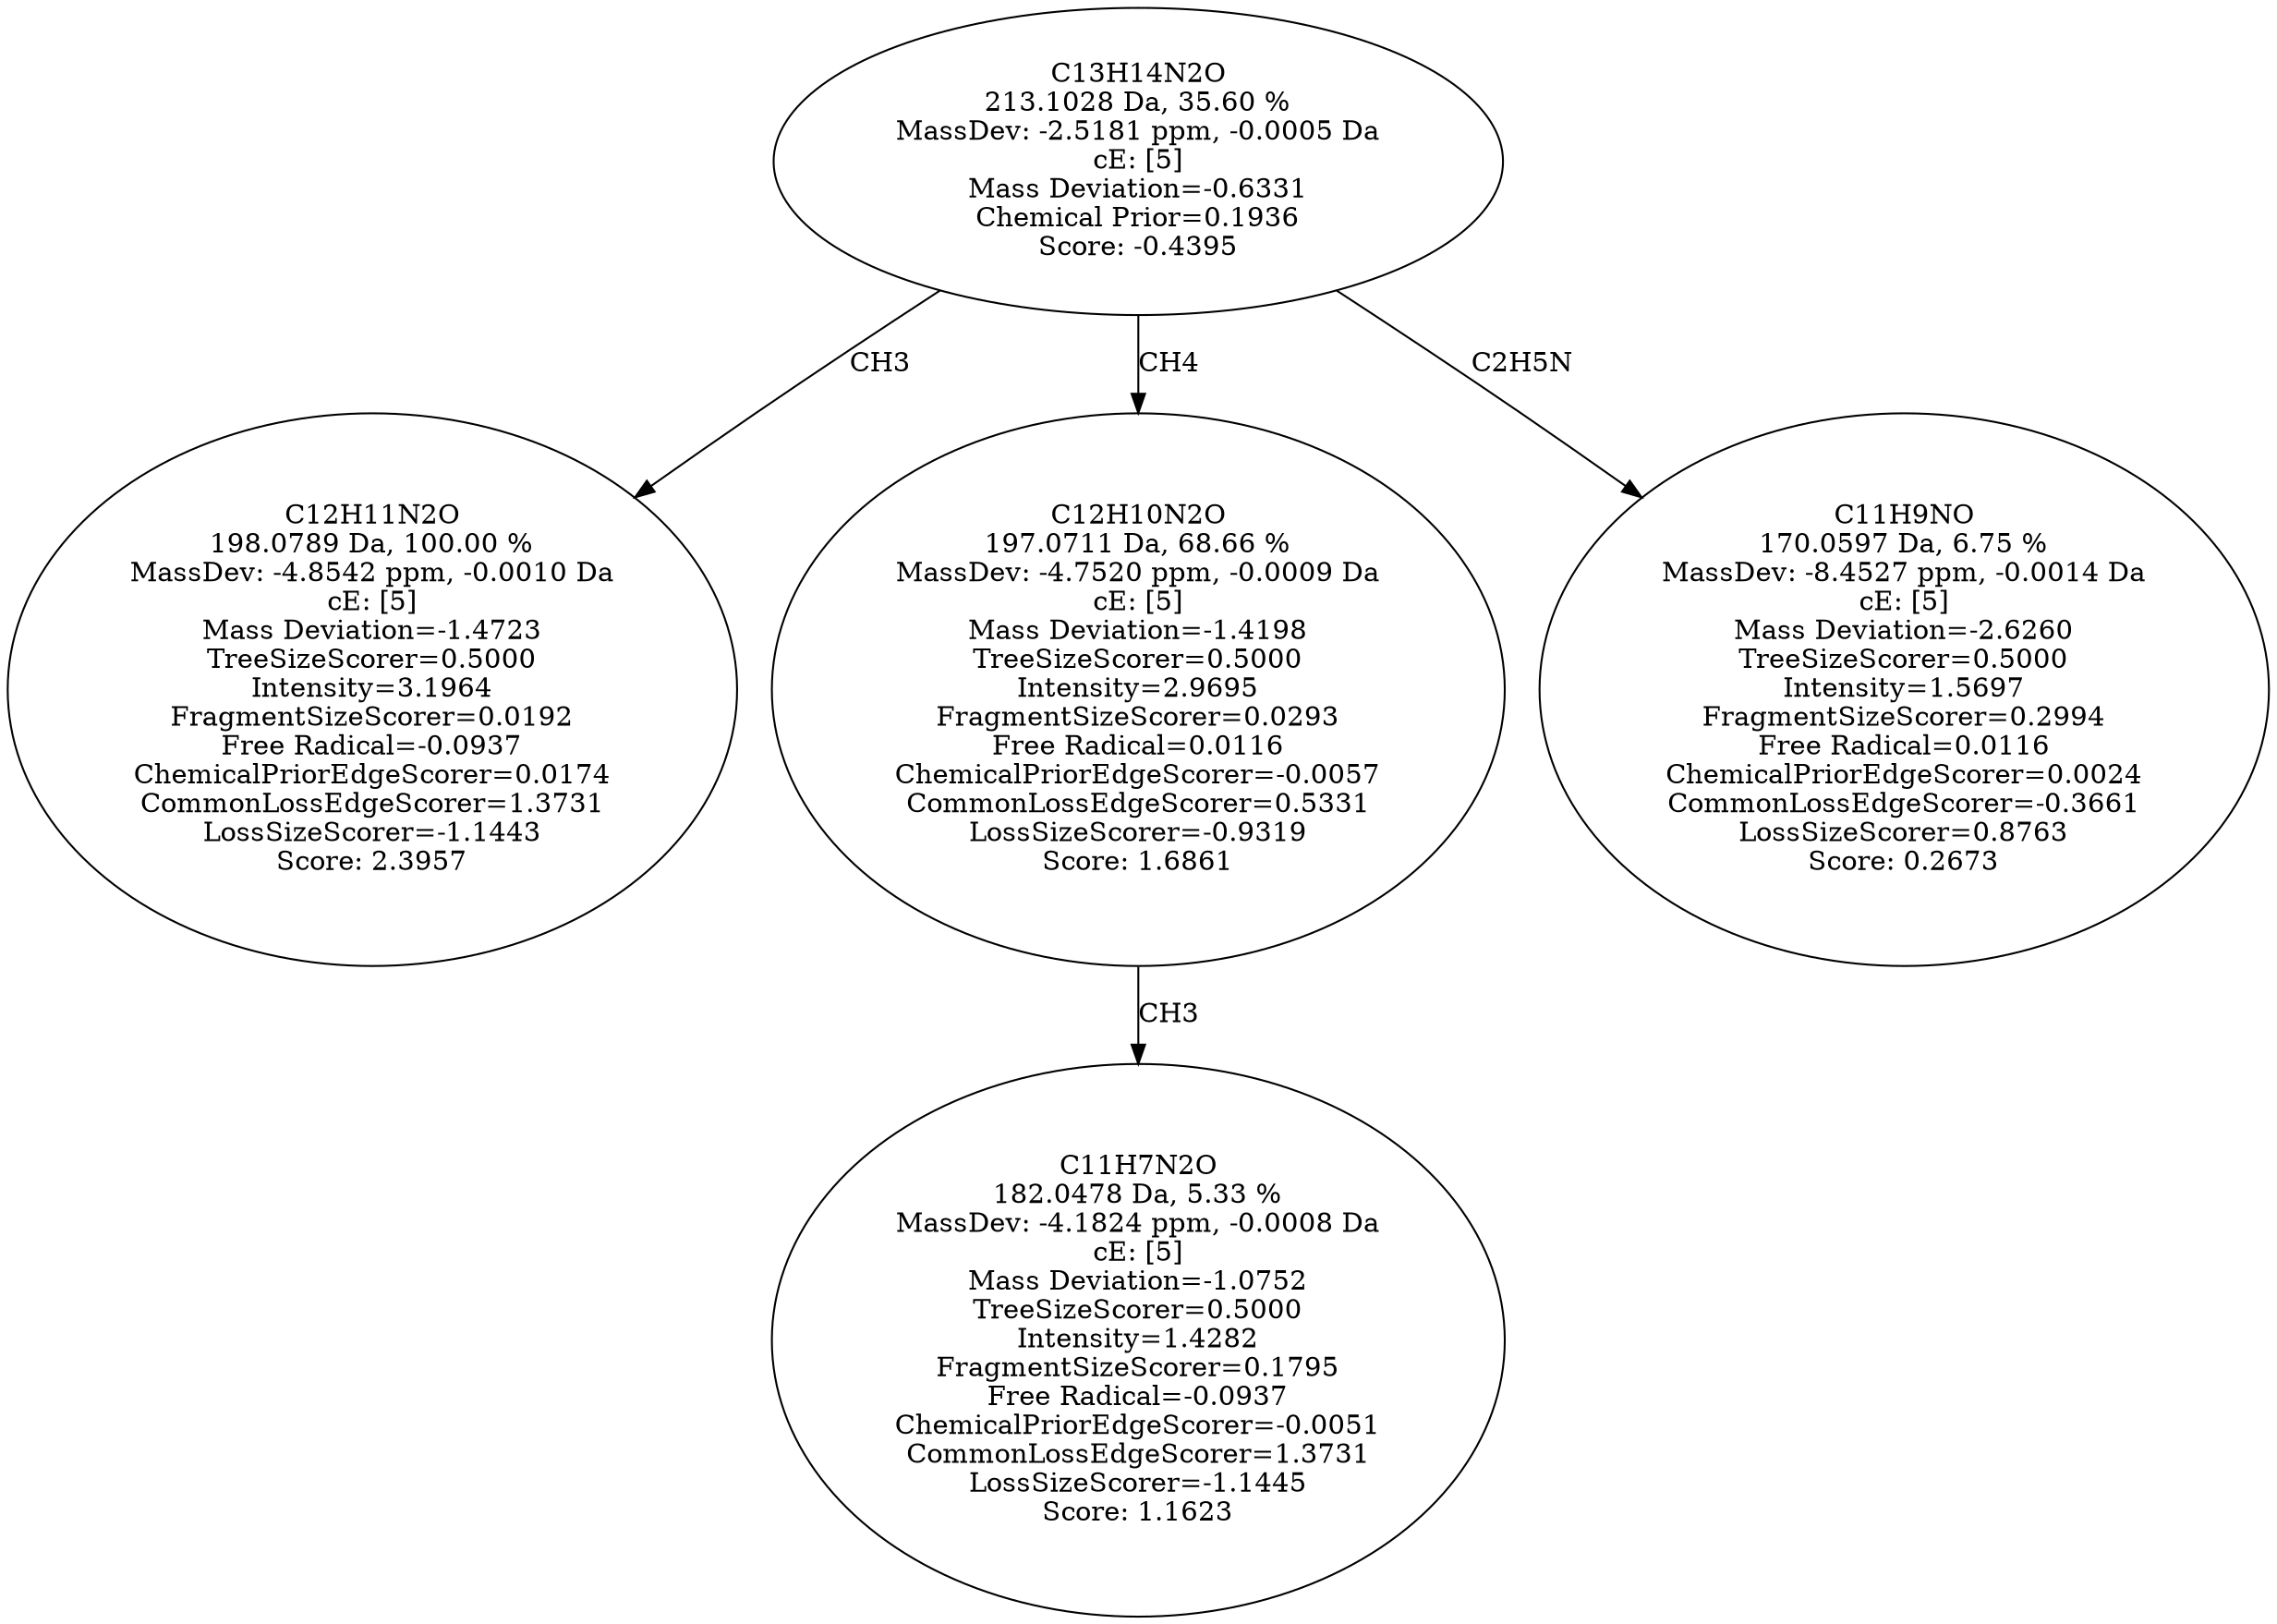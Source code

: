 strict digraph {
v1 [label="C12H11N2O\n198.0789 Da, 100.00 %\nMassDev: -4.8542 ppm, -0.0010 Da\ncE: [5]\nMass Deviation=-1.4723\nTreeSizeScorer=0.5000\nIntensity=3.1964\nFragmentSizeScorer=0.0192\nFree Radical=-0.0937\nChemicalPriorEdgeScorer=0.0174\nCommonLossEdgeScorer=1.3731\nLossSizeScorer=-1.1443\nScore: 2.3957"];
v2 [label="C11H7N2O\n182.0478 Da, 5.33 %\nMassDev: -4.1824 ppm, -0.0008 Da\ncE: [5]\nMass Deviation=-1.0752\nTreeSizeScorer=0.5000\nIntensity=1.4282\nFragmentSizeScorer=0.1795\nFree Radical=-0.0937\nChemicalPriorEdgeScorer=-0.0051\nCommonLossEdgeScorer=1.3731\nLossSizeScorer=-1.1445\nScore: 1.1623"];
v3 [label="C12H10N2O\n197.0711 Da, 68.66 %\nMassDev: -4.7520 ppm, -0.0009 Da\ncE: [5]\nMass Deviation=-1.4198\nTreeSizeScorer=0.5000\nIntensity=2.9695\nFragmentSizeScorer=0.0293\nFree Radical=0.0116\nChemicalPriorEdgeScorer=-0.0057\nCommonLossEdgeScorer=0.5331\nLossSizeScorer=-0.9319\nScore: 1.6861"];
v4 [label="C11H9NO\n170.0597 Da, 6.75 %\nMassDev: -8.4527 ppm, -0.0014 Da\ncE: [5]\nMass Deviation=-2.6260\nTreeSizeScorer=0.5000\nIntensity=1.5697\nFragmentSizeScorer=0.2994\nFree Radical=0.0116\nChemicalPriorEdgeScorer=0.0024\nCommonLossEdgeScorer=-0.3661\nLossSizeScorer=0.8763\nScore: 0.2673"];
v5 [label="C13H14N2O\n213.1028 Da, 35.60 %\nMassDev: -2.5181 ppm, -0.0005 Da\ncE: [5]\nMass Deviation=-0.6331\nChemical Prior=0.1936\nScore: -0.4395"];
v5 -> v1 [label="CH3"];
v3 -> v2 [label="CH3"];
v5 -> v3 [label="CH4"];
v5 -> v4 [label="C2H5N"];
}